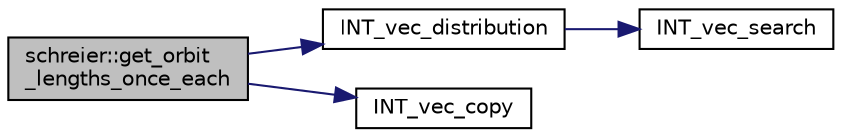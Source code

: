 digraph "schreier::get_orbit_lengths_once_each"
{
  edge [fontname="Helvetica",fontsize="10",labelfontname="Helvetica",labelfontsize="10"];
  node [fontname="Helvetica",fontsize="10",shape=record];
  rankdir="LR";
  Node1553 [label="schreier::get_orbit\l_lengths_once_each",height=0.2,width=0.4,color="black", fillcolor="grey75", style="filled", fontcolor="black"];
  Node1553 -> Node1554 [color="midnightblue",fontsize="10",style="solid",fontname="Helvetica"];
  Node1554 [label="INT_vec_distribution",height=0.2,width=0.4,color="black", fillcolor="white", style="filled",URL="$d5/db4/io__and__os_8h.html#a58ea1abe1be41946425b30ebb8e3e2bc"];
  Node1554 -> Node1555 [color="midnightblue",fontsize="10",style="solid",fontname="Helvetica"];
  Node1555 [label="INT_vec_search",height=0.2,width=0.4,color="black", fillcolor="white", style="filled",URL="$d5/de2/foundations_2data__structures_2data__structures_8h.html#ad103ef2316a1f671bdb68fd9cd9ba945"];
  Node1553 -> Node1556 [color="midnightblue",fontsize="10",style="solid",fontname="Helvetica"];
  Node1556 [label="INT_vec_copy",height=0.2,width=0.4,color="black", fillcolor="white", style="filled",URL="$df/dbf/sajeeb_8_c.html#ac2d875e27e009af6ec04d17254d11075"];
}
